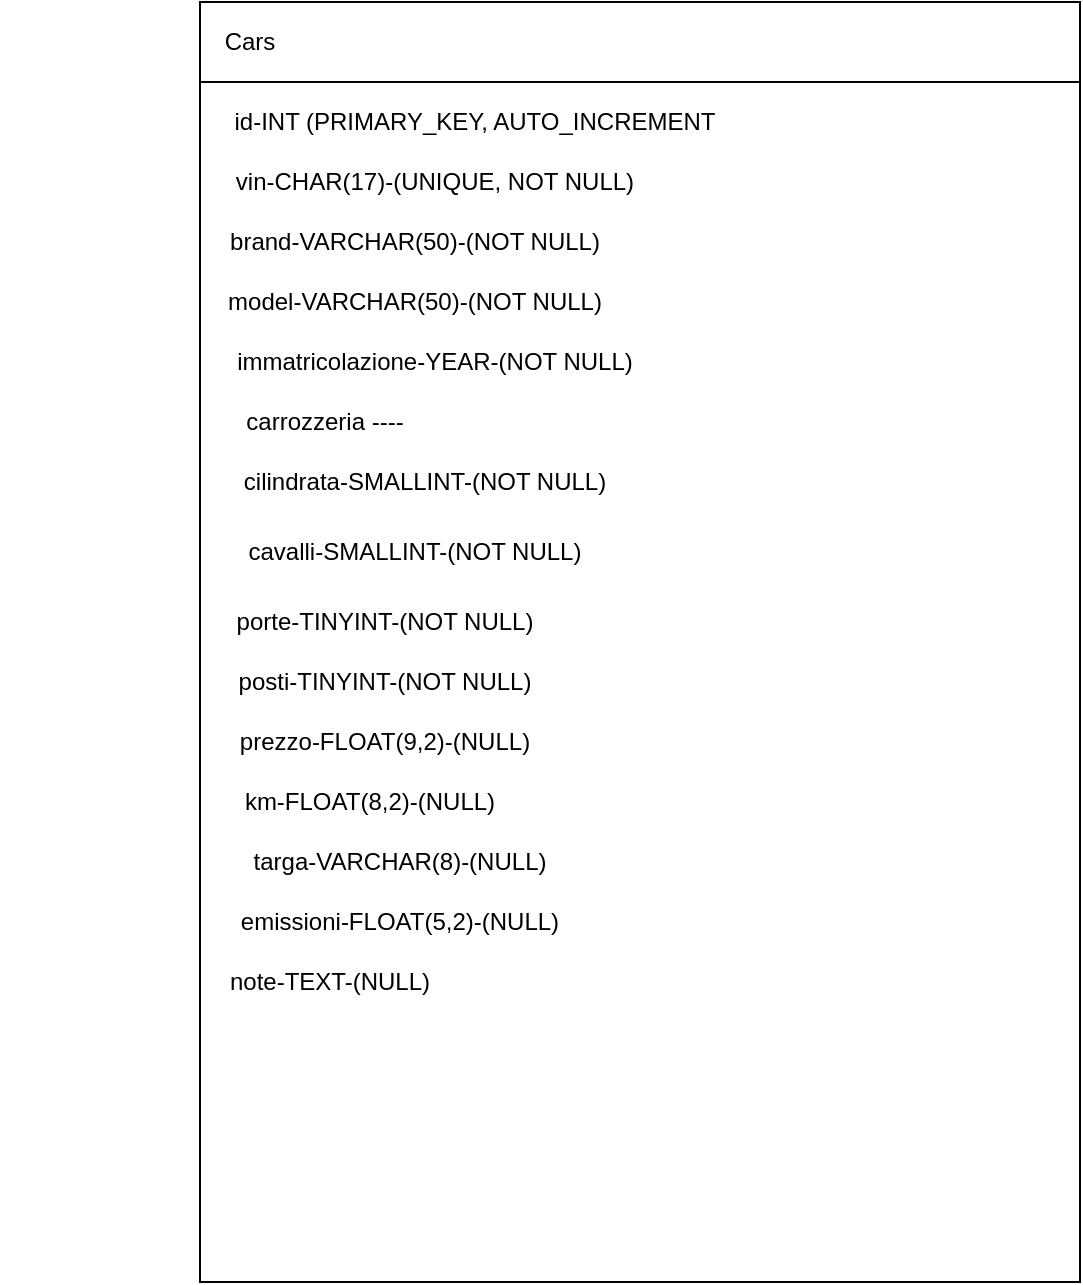 <mxfile version="14.7.7" type="device"><diagram id="zdW1VGH3lvdD9xxoIV_0" name="Page-1"><mxGraphModel dx="1220" dy="1112" grid="1" gridSize="10" guides="1" tooltips="1" connect="1" arrows="1" fold="1" page="1" pageScale="1" pageWidth="827" pageHeight="1169" math="0" shadow="0"><root><mxCell id="0"/><mxCell id="1" parent="0"/><mxCell id="wRyKOpvc61ffE0lBheSZ-1" value="" style="rounded=0;whiteSpace=wrap;html=1;" vertex="1" parent="1"><mxGeometry x="400" y="320" width="440" height="640" as="geometry"/></mxCell><mxCell id="wRyKOpvc61ffE0lBheSZ-2" value="" style="rounded=0;whiteSpace=wrap;html=1;" vertex="1" parent="1"><mxGeometry x="400" y="320" width="440" height="40" as="geometry"/></mxCell><mxCell id="wRyKOpvc61ffE0lBheSZ-3" value="Cars" style="text;html=1;strokeColor=none;fillColor=none;align=center;verticalAlign=middle;whiteSpace=wrap;rounded=0;" vertex="1" parent="1"><mxGeometry x="410" y="330" width="30" height="20" as="geometry"/></mxCell><mxCell id="wRyKOpvc61ffE0lBheSZ-4" value="brand-VARCHAR(50)-(NOT NULL)" style="text;html=1;strokeColor=none;fillColor=none;align=center;verticalAlign=middle;whiteSpace=wrap;rounded=0;" vertex="1" parent="1"><mxGeometry x="310" y="430" width="395" height="20" as="geometry"/></mxCell><mxCell id="wRyKOpvc61ffE0lBheSZ-5" value="immatricolazione-YEAR-(NOT NULL)" style="text;html=1;strokeColor=none;fillColor=none;align=center;verticalAlign=middle;whiteSpace=wrap;rounded=0;" vertex="1" parent="1"><mxGeometry x="385" y="490" width="265" height="20" as="geometry"/></mxCell><mxCell id="wRyKOpvc61ffE0lBheSZ-6" value="carrozzeria ----" style="text;html=1;strokeColor=none;fillColor=none;align=center;verticalAlign=middle;whiteSpace=wrap;rounded=0;" vertex="1" parent="1"><mxGeometry x="330" y="520" width="265" height="20" as="geometry"/></mxCell><mxCell id="wRyKOpvc61ffE0lBheSZ-8" value="model-VARCHAR(50)-(NOT NULL)" style="text;html=1;strokeColor=none;fillColor=none;align=center;verticalAlign=middle;whiteSpace=wrap;rounded=0;" vertex="1" parent="1"><mxGeometry x="310" y="460" width="395" height="20" as="geometry"/></mxCell><mxCell id="wRyKOpvc61ffE0lBheSZ-9" value="id-INT (PRIMARY_KEY, AUTO_INCREMENT" style="text;html=1;strokeColor=none;fillColor=none;align=center;verticalAlign=middle;whiteSpace=wrap;rounded=0;" vertex="1" parent="1"><mxGeometry x="355" y="370" width="365" height="20" as="geometry"/></mxCell><mxCell id="wRyKOpvc61ffE0lBheSZ-11" style="edgeStyle=orthogonalEdgeStyle;rounded=0;orthogonalLoop=1;jettySize=auto;html=1;exitX=0.5;exitY=1;exitDx=0;exitDy=0;" edge="1" parent="1" source="wRyKOpvc61ffE0lBheSZ-8" target="wRyKOpvc61ffE0lBheSZ-8"><mxGeometry relative="1" as="geometry"/></mxCell><mxCell id="wRyKOpvc61ffE0lBheSZ-12" value="km-FLOAT(8,2)-(NULL)" style="text;html=1;strokeColor=none;fillColor=none;align=center;verticalAlign=middle;whiteSpace=wrap;rounded=0;" vertex="1" parent="1"><mxGeometry x="350" y="710" width="270" height="20" as="geometry"/></mxCell><mxCell id="wRyKOpvc61ffE0lBheSZ-13" value="prezzo-FLOAT(9,2)-(NULL)" style="text;html=1;strokeColor=none;fillColor=none;align=center;verticalAlign=middle;whiteSpace=wrap;rounded=0;" vertex="1" parent="1"><mxGeometry x="350" y="680" width="285" height="20" as="geometry"/></mxCell><mxCell id="wRyKOpvc61ffE0lBheSZ-14" value="posti-TINYINT-(NOT NULL)" style="text;html=1;strokeColor=none;fillColor=none;align=center;verticalAlign=middle;whiteSpace=wrap;rounded=0;" vertex="1" parent="1"><mxGeometry x="360" y="650" width="265" height="20" as="geometry"/></mxCell><mxCell id="wRyKOpvc61ffE0lBheSZ-15" value="porte-TINYINT-(NOT NULL)" style="text;html=1;strokeColor=none;fillColor=none;align=center;verticalAlign=middle;whiteSpace=wrap;rounded=0;" vertex="1" parent="1"><mxGeometry x="355" y="620" width="275" height="20" as="geometry"/></mxCell><mxCell id="wRyKOpvc61ffE0lBheSZ-16" value="cavalli-SMALLINT-(NOT NULL)" style="text;html=1;strokeColor=none;fillColor=none;align=center;verticalAlign=middle;whiteSpace=wrap;rounded=0;" vertex="1" parent="1"><mxGeometry x="365" y="585" width="285" height="20" as="geometry"/></mxCell><mxCell id="wRyKOpvc61ffE0lBheSZ-17" value="cilindrata-SMALLINT-(NOT NULL)" style="text;html=1;strokeColor=none;fillColor=none;align=center;verticalAlign=middle;whiteSpace=wrap;rounded=0;" vertex="1" parent="1"><mxGeometry x="375" y="550" width="275" height="20" as="geometry"/></mxCell><mxCell id="wRyKOpvc61ffE0lBheSZ-18" value="vin-CHAR(17)-(UNIQUE, NOT NULL)" style="text;html=1;strokeColor=none;fillColor=none;align=center;verticalAlign=middle;whiteSpace=wrap;rounded=0;" vertex="1" parent="1"><mxGeometry x="300" y="400" width="435" height="20" as="geometry"/></mxCell><mxCell id="wRyKOpvc61ffE0lBheSZ-19" value="targa-VARCHAR(8)-(NULL)" style="text;html=1;strokeColor=none;fillColor=none;align=center;verticalAlign=middle;whiteSpace=wrap;rounded=0;" vertex="1" parent="1"><mxGeometry x="320" y="740" width="360" height="20" as="geometry"/></mxCell><mxCell id="wRyKOpvc61ffE0lBheSZ-20" value="emissioni-FLOAT(5,2)-(NULL)" style="text;html=1;strokeColor=none;fillColor=none;align=center;verticalAlign=middle;whiteSpace=wrap;rounded=0;" vertex="1" parent="1"><mxGeometry x="335" y="770" width="330" height="20" as="geometry"/></mxCell><mxCell id="wRyKOpvc61ffE0lBheSZ-21" value="note-TEXT-(NULL)" style="text;html=1;strokeColor=none;fillColor=none;align=center;verticalAlign=middle;whiteSpace=wrap;rounded=0;" vertex="1" parent="1"><mxGeometry x="365" y="800" width="200" height="20" as="geometry"/></mxCell></root></mxGraphModel></diagram></mxfile>